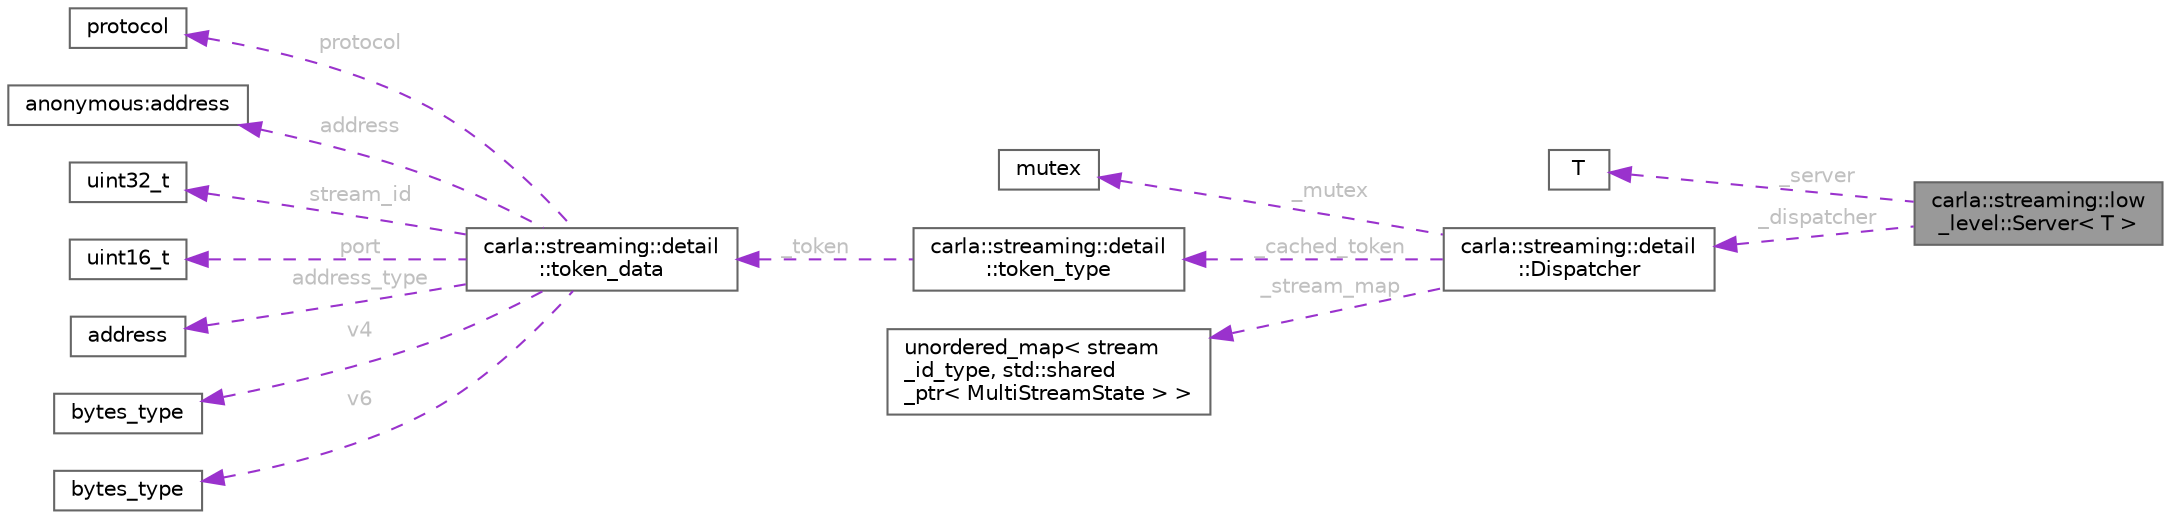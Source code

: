digraph "carla::streaming::low_level::Server&lt; T &gt;"
{
 // INTERACTIVE_SVG=YES
 // LATEX_PDF_SIZE
  bgcolor="transparent";
  edge [fontname=Helvetica,fontsize=10,labelfontname=Helvetica,labelfontsize=10];
  node [fontname=Helvetica,fontsize=10,shape=box,height=0.2,width=0.4];
  rankdir="LR";
  Node1 [id="Node000001",label="carla::streaming::low\l_level::Server\< T \>",height=0.2,width=0.4,color="gray40", fillcolor="grey60", style="filled", fontcolor="black",tooltip="A low-level streaming server."];
  Node2 -> Node1 [id="edge1_Node000001_Node000002",dir="back",color="darkorchid3",style="dashed",tooltip=" ",label=" _server",fontcolor="grey" ];
  Node2 [id="Node000002",label="T",height=0.2,width=0.4,color="gray40", fillcolor="white", style="filled",tooltip=" "];
  Node3 -> Node1 [id="edge2_Node000001_Node000003",dir="back",color="darkorchid3",style="dashed",tooltip=" ",label=" _dispatcher",fontcolor="grey" ];
  Node3 [id="Node000003",label="carla::streaming::detail\l::Dispatcher",height=0.2,width=0.4,color="gray40", fillcolor="white", style="filled",URL="$d1/d16/classcarla_1_1streaming_1_1detail_1_1Dispatcher.html",tooltip="Keeps the mapping between streams and sessions."];
  Node4 -> Node3 [id="edge3_Node000003_Node000004",dir="back",color="darkorchid3",style="dashed",tooltip=" ",label=" _mutex",fontcolor="grey" ];
  Node4 [id="Node000004",label="mutex",height=0.2,width=0.4,color="gray40", fillcolor="white", style="filled",tooltip=" "];
  Node5 -> Node3 [id="edge4_Node000003_Node000005",dir="back",color="darkorchid3",style="dashed",tooltip=" ",label=" _cached_token",fontcolor="grey" ];
  Node5 [id="Node000005",label="carla::streaming::detail\l::token_type",height=0.2,width=0.4,color="gray40", fillcolor="white", style="filled",URL="$df/de1/classcarla_1_1streaming_1_1detail_1_1token__type.html",tooltip="Serializes a stream endpoint."];
  Node6 -> Node5 [id="edge5_Node000005_Node000006",dir="back",color="darkorchid3",style="dashed",tooltip=" ",label=" _token",fontcolor="grey" ];
  Node6 [id="Node000006",label="carla::streaming::detail\l::token_data",height=0.2,width=0.4,color="gray40", fillcolor="white", style="filled",URL="$d9/da8/structcarla_1_1streaming_1_1detail_1_1token__data.html",tooltip=" "];
  Node7 -> Node6 [id="edge6_Node000006_Node000007",dir="back",color="darkorchid3",style="dashed",tooltip=" ",label=" protocol",fontcolor="grey" ];
  Node7 [id="Node000007",label="protocol",height=0.2,width=0.4,color="gray40", fillcolor="white", style="filled",tooltip=" "];
  Node8 -> Node6 [id="edge7_Node000006_Node000008",dir="back",color="darkorchid3",style="dashed",tooltip=" ",label=" address",fontcolor="grey" ];
  Node8 [id="Node000008",label="anonymous:address",height=0.2,width=0.4,color="gray40", fillcolor="white", style="filled",tooltip=" "];
  Node9 -> Node6 [id="edge8_Node000006_Node000009",dir="back",color="darkorchid3",style="dashed",tooltip=" ",label=" stream_id",fontcolor="grey" ];
  Node9 [id="Node000009",label="uint32_t",height=0.2,width=0.4,color="gray40", fillcolor="white", style="filled",tooltip=" "];
  Node10 -> Node6 [id="edge9_Node000006_Node000010",dir="back",color="darkorchid3",style="dashed",tooltip=" ",label=" port",fontcolor="grey" ];
  Node10 [id="Node000010",label="uint16_t",height=0.2,width=0.4,color="gray40", fillcolor="white", style="filled",tooltip=" "];
  Node11 -> Node6 [id="edge10_Node000006_Node000011",dir="back",color="darkorchid3",style="dashed",tooltip=" ",label=" address_type",fontcolor="grey" ];
  Node11 [id="Node000011",label="address",height=0.2,width=0.4,color="gray40", fillcolor="white", style="filled",tooltip=" "];
  Node12 -> Node6 [id="edge11_Node000006_Node000012",dir="back",color="darkorchid3",style="dashed",tooltip=" ",label=" v4",fontcolor="grey" ];
  Node12 [id="Node000012",label="bytes_type",height=0.2,width=0.4,color="gray40", fillcolor="white", style="filled",tooltip=" "];
  Node13 -> Node6 [id="edge12_Node000006_Node000013",dir="back",color="darkorchid3",style="dashed",tooltip=" ",label=" v6",fontcolor="grey" ];
  Node13 [id="Node000013",label="bytes_type",height=0.2,width=0.4,color="gray40", fillcolor="white", style="filled",tooltip=" "];
  Node14 -> Node3 [id="edge13_Node000003_Node000014",dir="back",color="darkorchid3",style="dashed",tooltip=" ",label=" _stream_map",fontcolor="grey" ];
  Node14 [id="Node000014",label="unordered_map\< stream\l_id_type, std::shared\l_ptr\< MultiStreamState \> \>",height=0.2,width=0.4,color="gray40", fillcolor="white", style="filled",tooltip=" "];
}
